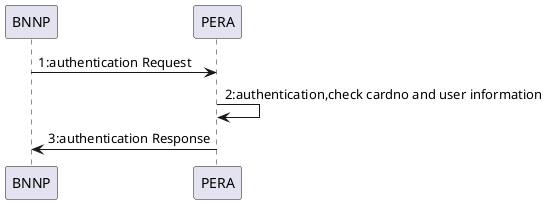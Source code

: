 # 6.1.2.1
```plantuml
@startuml
BNNP->PERA: 1:authentication Request
PERA->PERA: 2:authentication,check cardno and user information 
BNNP<-PERA: 3:authentication Response
@end
```

# 6.1.2.2
```plantuml
@startuml
BNNP->PERA: 1:bind-card Request
PERA->PERA: 2:bind-card,generate utcd and store bind_serialno+utcd to DataBase
BNNP<-PERA: 3:bind-card Response
@end
```

# 6.2.2
```plantuml
@startuml
user->bnnp: cash in,input amount
bnnp->pera: "payment after bind"
pera->pera: query user's information by bind_serialno or utcn.
pera->pera: QuickPay Validate
pera->pera: QuickPay Store
pera->bnnp: OK
bnnp->user: Cash In Succeeded!
@end
```

#  cash-in paper form
```plantuml
@startuml
title cash-in paper form
group T Day
user -> user : A. User go to some branch \nand fill paper form
user -> teller : B. User submit the paper form to Teller, \nand pay cash
teller -> pera : C. Teller operate in perahub system, \nsubmit the cash in request
pera -> bnnp : D. Pera post To BNNP
bnnp -> bnnp : E. BNNP Credit To User Balance
bnnp -> pera : F. ok,BNNP have credited
bnnp ---> user : G. SMS or APP msg:\nYour Account Just Cash In 
pera -> user : H. Teller show the result, \nmay print a receipt paper form
end
group T+1 Day
pera -> bnnp : I. Pera transfer money to \nbnnp's Bank Account
bnnp -> pera : J. BNNP download file \nthrough sftp, and check .
end
@end
```


#  cash-out paper form
```plantuml
@startuml
title cash-out paper form
actor user
actor teller
actor pera
actor bnnp
group T Day
user -> user : A. User go to some branch \nand fill paper form
user -> teller : B. User submit the paper form to Teller
teller -> pera : C. Teller operate in perahub system, \nsubmit the cash-out request
pera -> bnnp : D. Pera post To BNNP
bnnp -> bnnp : E. BNNP debit from user Balance
bnnp -> pera : F. ok,BNNP have debited
bnnp ---> user : G. SMS or APP msg:\nYour Account Just Cash Out
pera -> user : H. Teller show the result, \n pay cash to user \n may print a receipt paper form
end
group T+1 Day
bnnp -> pera : J. BNNP download file \nthrough sftp, and check .
bnnp -> pera : I. Pera transfer money to \nbnnp's Bank Account
end
@end
```

# Cash-In E-FORM
```plantuml
@startuml
title Cash-In E-FORM
actor user
actor teller
actor pera
actor BNNP
group T Day
user -> BNNP:fill E-FORM
BNNP -> BNNP:generate random code
BNNP -> user:return random code
user -> teller: tell mobile-no and show the code
teller -> pera: input mobile and code,\nquery details
pera -> BNNP:Query E-Form\n[bnnp.703.001.01]
BNNP -> pera:return details
pera -> teller:
teller -> user:
user -> teller:pay cash
teller -> pera:submit cash in request
pera-> BNNP:Cash-In in E-FORM\n[bnnp.701.001.01]
BNNP ->pera:succeded
pera->teller
teller->user
BNNP --> user:SMS, APP MSG
end
group T+1 Day
pera -> BNNP : I. Pera transfer money to \nbnnp's Bank Account
BNNP -> pera : J. BNNP download file \nthrough sftp, and check .
end
@end
```


# cash-out E-FORM
```plantuml
@startuml
title cash-out E-FORM

actor user
actor teller
actor pera
actor BNNP

group T Day
user -> BNNP:fill E-FORM
BNNP -> BNNP:generate random code
BNNP -> user:return random code
user -> teller: tell mobile-no and show the code
teller -> pera: input mobile and code,\nquery details
pera -> BNNP:Query E-Form\n[bnnp.703.001.01]
BNNP -> pera:return details
pera -> teller:show details
teller -> user:show details,ask user to confirm
user -> BNNP:input PIN
BNNP -> user:PIN-TOKEN
user -> teller:show PIN-TOKEN
teller -> pera:input PIN-TOKEN and submit cash-out request
pera-> BNNP:Cash-Out in E-FORM\n[bnnp.702.001.01]
BNNP ->pera:succeded
pera->teller:show result
teller->user:pay cash
BNNP --> user:SMS, APP MSG
end
group T+1 Day
BNNP -> pera : J. BNNP download file \nthrough sftp, and check .
BNNP -> pera : I. BNNP transfer money to \n perahub's Bank Account
end

@end
```